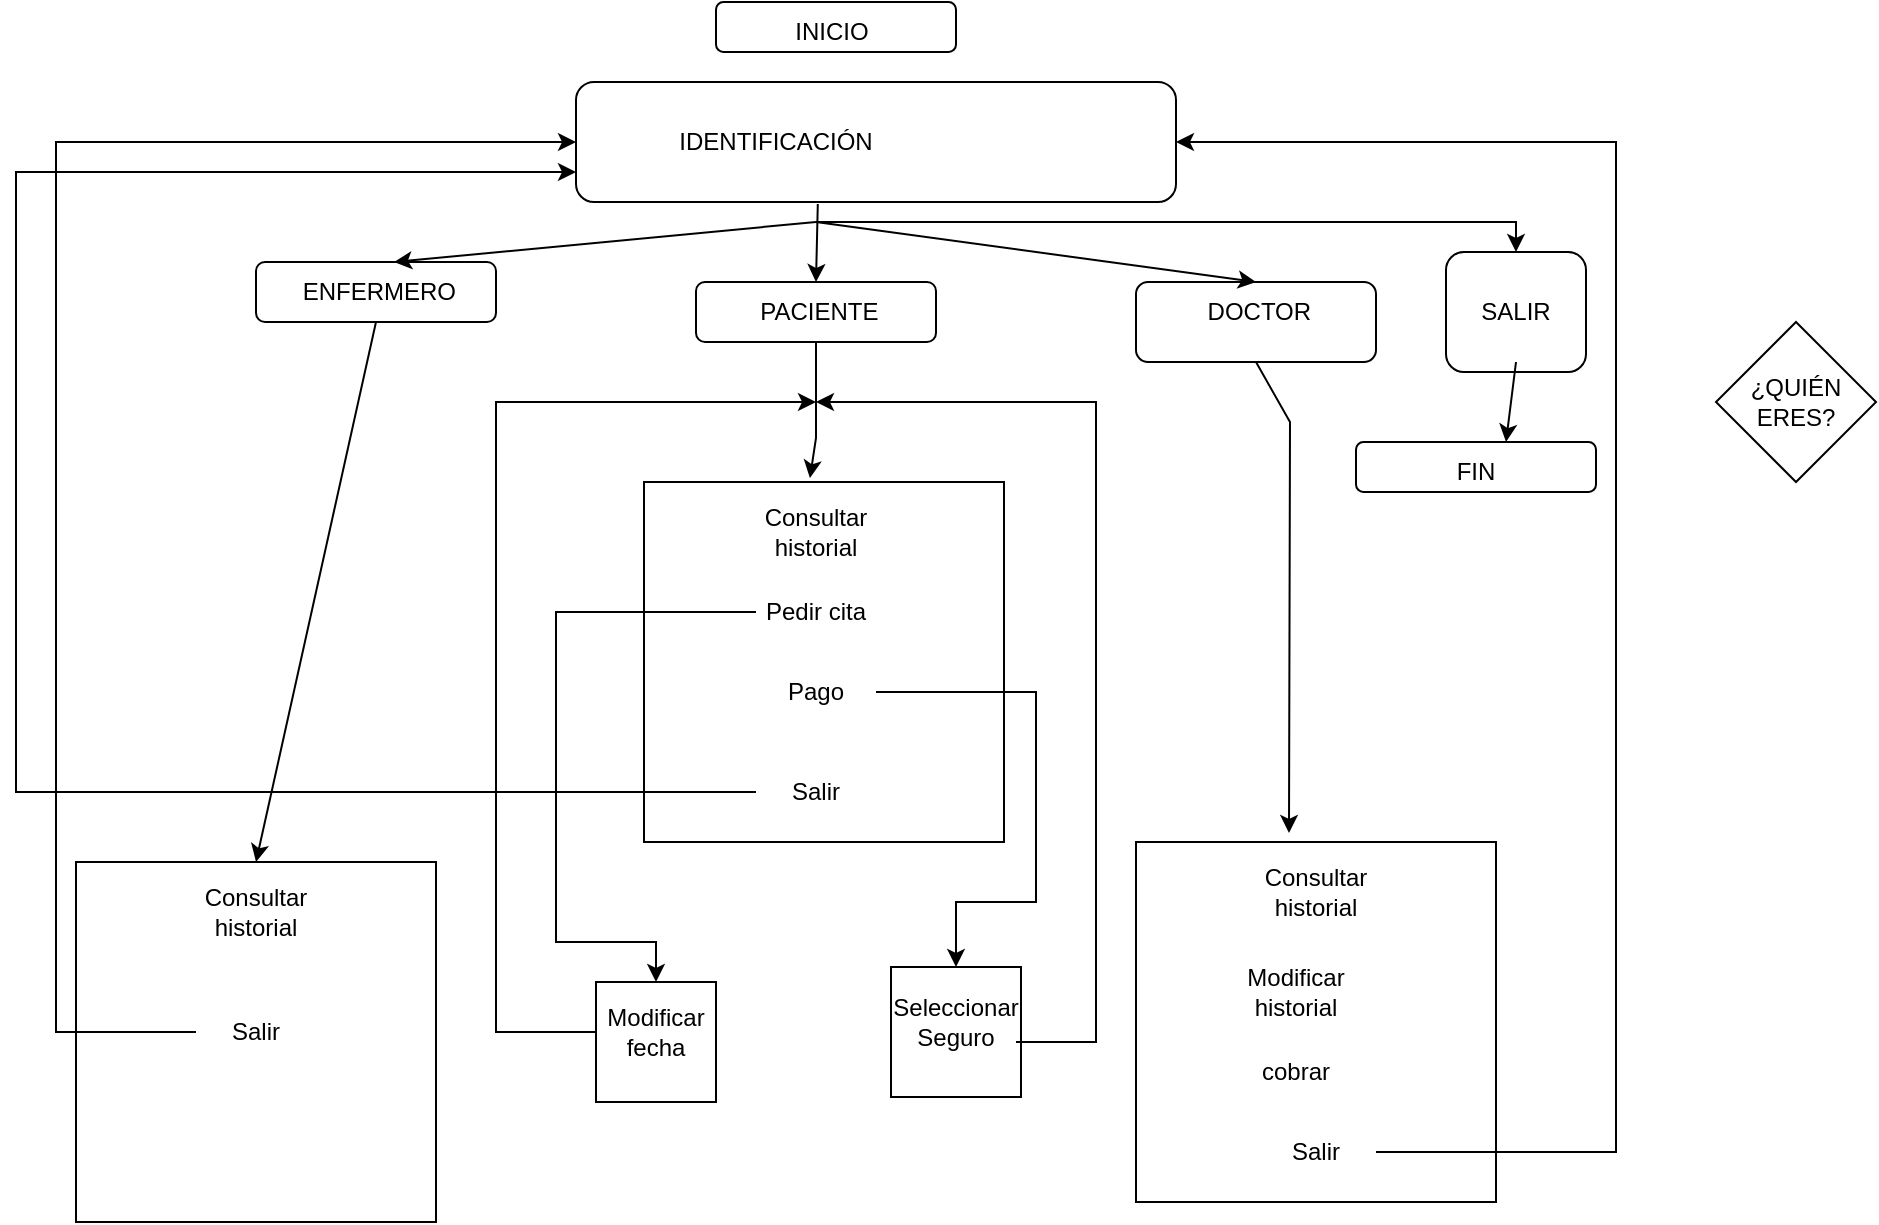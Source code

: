 <mxfile version="16.5.1" type="device"><diagram id="cNf9Y46AoSaL_wzR61jN" name="Página-1"><mxGraphModel dx="1021" dy="651" grid="1" gridSize="10" guides="1" tooltips="1" connect="1" arrows="1" fold="1" page="1" pageScale="1" pageWidth="827" pageHeight="1169" math="0" shadow="0"><root><mxCell id="0"/><mxCell id="1" parent="0"/><mxCell id="OWxvko6_gMH-jTa4X0hy-51" value="" style="rounded=1;whiteSpace=wrap;html=1;" vertex="1" parent="1"><mxGeometry x="360" y="10" width="120" height="25" as="geometry"/></mxCell><mxCell id="OWxvko6_gMH-jTa4X0hy-48" value="" style="rounded=1;whiteSpace=wrap;html=1;" vertex="1" parent="1"><mxGeometry x="725" y="135" width="70" height="60" as="geometry"/></mxCell><mxCell id="OWxvko6_gMH-jTa4X0hy-47" value="" style="rounded=1;whiteSpace=wrap;html=1;" vertex="1" parent="1"><mxGeometry x="570" y="150" width="120" height="40" as="geometry"/></mxCell><mxCell id="OWxvko6_gMH-jTa4X0hy-46" value="" style="rounded=1;whiteSpace=wrap;html=1;" vertex="1" parent="1"><mxGeometry x="350" y="150" width="120" height="30" as="geometry"/></mxCell><mxCell id="OWxvko6_gMH-jTa4X0hy-45" value="" style="rounded=1;whiteSpace=wrap;html=1;" vertex="1" parent="1"><mxGeometry x="130" y="140" width="120" height="30" as="geometry"/></mxCell><mxCell id="OWxvko6_gMH-jTa4X0hy-2" value="" style="rounded=1;whiteSpace=wrap;html=1;" vertex="1" parent="1"><mxGeometry x="290" y="50" width="300" height="60" as="geometry"/></mxCell><mxCell id="OWxvko6_gMH-jTa4X0hy-3" value="IDENTIFICACIÓN" style="text;html=1;strokeColor=none;fillColor=none;align=center;verticalAlign=middle;whiteSpace=wrap;rounded=0;" vertex="1" parent="1"><mxGeometry x="360" y="65" width="60" height="30" as="geometry"/></mxCell><mxCell id="OWxvko6_gMH-jTa4X0hy-4" value="&amp;nbsp;DOCTOR" style="text;html=1;strokeColor=none;fillColor=none;align=center;verticalAlign=middle;whiteSpace=wrap;rounded=0;" vertex="1" parent="1"><mxGeometry x="600" y="150" width="60" height="30" as="geometry"/></mxCell><mxCell id="OWxvko6_gMH-jTa4X0hy-5" value="&amp;nbsp;ENFERMERO" style="text;html=1;strokeColor=none;fillColor=none;align=center;verticalAlign=middle;whiteSpace=wrap;rounded=0;" vertex="1" parent="1"><mxGeometry x="160" y="140" width="60" height="30" as="geometry"/></mxCell><mxCell id="OWxvko6_gMH-jTa4X0hy-6" value="&amp;nbsp;PACIENTE" style="text;html=1;strokeColor=none;fillColor=none;align=center;verticalAlign=middle;whiteSpace=wrap;rounded=0;" vertex="1" parent="1"><mxGeometry x="380" y="150" width="60" height="30" as="geometry"/></mxCell><mxCell id="OWxvko6_gMH-jTa4X0hy-7" value="SALIR" style="text;html=1;strokeColor=none;fillColor=none;align=center;verticalAlign=middle;whiteSpace=wrap;rounded=0;" vertex="1" parent="1"><mxGeometry x="730" y="150" width="60" height="30" as="geometry"/></mxCell><mxCell id="OWxvko6_gMH-jTa4X0hy-10" value="" style="endArrow=classic;html=1;rounded=0;entryX=0.425;entryY=-0.025;entryDx=0;entryDy=0;entryPerimeter=0;exitX=0.5;exitY=1;exitDx=0;exitDy=0;" edge="1" parent="1" source="OWxvko6_gMH-jTa4X0hy-47" target="OWxvko6_gMH-jTa4X0hy-12"><mxGeometry width="50" height="50" relative="1" as="geometry"><mxPoint x="640" y="190" as="sourcePoint"/><mxPoint x="670" y="155" as="targetPoint"/><Array as="points"><mxPoint x="647" y="220"/></Array></mxGeometry></mxCell><mxCell id="OWxvko6_gMH-jTa4X0hy-12" value="" style="whiteSpace=wrap;html=1;aspect=fixed;" vertex="1" parent="1"><mxGeometry x="570" y="430" width="180" height="180" as="geometry"/></mxCell><mxCell id="OWxvko6_gMH-jTa4X0hy-14" value="Consultar historial" style="text;html=1;strokeColor=none;fillColor=none;align=center;verticalAlign=middle;whiteSpace=wrap;rounded=0;" vertex="1" parent="1"><mxGeometry x="630" y="440" width="60" height="30" as="geometry"/></mxCell><mxCell id="OWxvko6_gMH-jTa4X0hy-15" value="Modificar historial" style="text;html=1;strokeColor=none;fillColor=none;align=center;verticalAlign=middle;whiteSpace=wrap;rounded=0;" vertex="1" parent="1"><mxGeometry x="620" y="490" width="60" height="30" as="geometry"/></mxCell><mxCell id="OWxvko6_gMH-jTa4X0hy-16" value="cobrar" style="text;html=1;strokeColor=none;fillColor=none;align=center;verticalAlign=middle;whiteSpace=wrap;rounded=0;" vertex="1" parent="1"><mxGeometry x="620" y="530" width="60" height="30" as="geometry"/></mxCell><mxCell id="OWxvko6_gMH-jTa4X0hy-17" value="Salir" style="text;html=1;strokeColor=none;fillColor=none;align=center;verticalAlign=middle;whiteSpace=wrap;rounded=0;" vertex="1" parent="1"><mxGeometry x="630" y="570" width="60" height="30" as="geometry"/></mxCell><mxCell id="OWxvko6_gMH-jTa4X0hy-18" value="" style="endArrow=classic;html=1;rounded=0;exitX=0.5;exitY=1;exitDx=0;exitDy=0;entryX=0.5;entryY=0;entryDx=0;entryDy=0;" edge="1" parent="1" source="OWxvko6_gMH-jTa4X0hy-5" target="OWxvko6_gMH-jTa4X0hy-19"><mxGeometry width="50" height="50" relative="1" as="geometry"><mxPoint x="420" y="380" as="sourcePoint"/><mxPoint x="130" y="430" as="targetPoint"/><Array as="points"/></mxGeometry></mxCell><mxCell id="OWxvko6_gMH-jTa4X0hy-19" value="" style="whiteSpace=wrap;html=1;aspect=fixed;" vertex="1" parent="1"><mxGeometry x="40" y="440" width="180" height="180" as="geometry"/></mxCell><mxCell id="OWxvko6_gMH-jTa4X0hy-20" value="Consultar historial" style="text;html=1;strokeColor=none;fillColor=none;align=center;verticalAlign=middle;whiteSpace=wrap;rounded=0;" vertex="1" parent="1"><mxGeometry x="100" y="450" width="60" height="30" as="geometry"/></mxCell><mxCell id="OWxvko6_gMH-jTa4X0hy-23" value="Salir" style="text;html=1;strokeColor=none;fillColor=none;align=center;verticalAlign=middle;whiteSpace=wrap;rounded=0;" vertex="1" parent="1"><mxGeometry x="100" y="510" width="60" height="30" as="geometry"/></mxCell><mxCell id="OWxvko6_gMH-jTa4X0hy-24" value="" style="endArrow=classic;html=1;rounded=0;exitX=0.5;exitY=1;exitDx=0;exitDy=0;entryX=0.461;entryY=-0.011;entryDx=0;entryDy=0;entryPerimeter=0;" edge="1" parent="1" source="OWxvko6_gMH-jTa4X0hy-6" target="OWxvko6_gMH-jTa4X0hy-25"><mxGeometry width="50" height="50" relative="1" as="geometry"><mxPoint x="390" y="227.5" as="sourcePoint"/><mxPoint x="300" y="430" as="targetPoint"/><Array as="points"><mxPoint x="410" y="228"/></Array></mxGeometry></mxCell><mxCell id="OWxvko6_gMH-jTa4X0hy-25" value="" style="whiteSpace=wrap;html=1;aspect=fixed;" vertex="1" parent="1"><mxGeometry x="324" y="250" width="180" height="180" as="geometry"/></mxCell><mxCell id="OWxvko6_gMH-jTa4X0hy-26" value="Consultar historial" style="text;html=1;strokeColor=none;fillColor=none;align=center;verticalAlign=middle;whiteSpace=wrap;rounded=0;" vertex="1" parent="1"><mxGeometry x="380" y="260" width="60" height="30" as="geometry"/></mxCell><mxCell id="OWxvko6_gMH-jTa4X0hy-27" value="Pedir cita" style="text;html=1;strokeColor=none;fillColor=none;align=center;verticalAlign=middle;whiteSpace=wrap;rounded=0;" vertex="1" parent="1"><mxGeometry x="380" y="300" width="60" height="30" as="geometry"/></mxCell><mxCell id="OWxvko6_gMH-jTa4X0hy-28" value="Pago" style="text;html=1;strokeColor=none;fillColor=none;align=center;verticalAlign=middle;whiteSpace=wrap;rounded=0;" vertex="1" parent="1"><mxGeometry x="380" y="340" width="60" height="30" as="geometry"/></mxCell><mxCell id="OWxvko6_gMH-jTa4X0hy-29" value="Salir" style="text;html=1;strokeColor=none;fillColor=none;align=center;verticalAlign=middle;whiteSpace=wrap;rounded=0;" vertex="1" parent="1"><mxGeometry x="380" y="390" width="60" height="30" as="geometry"/></mxCell><mxCell id="OWxvko6_gMH-jTa4X0hy-30" value="" style="endArrow=classic;html=1;rounded=0;exitX=0;exitY=0.5;exitDx=0;exitDy=0;entryX=0.5;entryY=0;entryDx=0;entryDy=0;" edge="1" parent="1" source="OWxvko6_gMH-jTa4X0hy-27" target="OWxvko6_gMH-jTa4X0hy-32"><mxGeometry width="50" height="50" relative="1" as="geometry"><mxPoint x="430" y="540" as="sourcePoint"/><mxPoint x="240" y="680" as="targetPoint"/><Array as="points"><mxPoint x="280" y="315"/><mxPoint x="280" y="480"/><mxPoint x="330" y="480"/></Array></mxGeometry></mxCell><mxCell id="OWxvko6_gMH-jTa4X0hy-32" value="" style="whiteSpace=wrap;html=1;aspect=fixed;" vertex="1" parent="1"><mxGeometry x="300" y="500" width="60" height="60" as="geometry"/></mxCell><mxCell id="OWxvko6_gMH-jTa4X0hy-33" value="Modificar fecha" style="text;html=1;strokeColor=none;fillColor=none;align=center;verticalAlign=middle;whiteSpace=wrap;rounded=0;" vertex="1" parent="1"><mxGeometry x="300" y="510" width="60" height="30" as="geometry"/></mxCell><mxCell id="OWxvko6_gMH-jTa4X0hy-34" value="" style="endArrow=classic;html=1;rounded=0;exitX=1;exitY=0.5;exitDx=0;exitDy=0;entryX=0.5;entryY=0;entryDx=0;entryDy=0;" edge="1" parent="1" source="OWxvko6_gMH-jTa4X0hy-28" target="OWxvko6_gMH-jTa4X0hy-36"><mxGeometry width="50" height="50" relative="1" as="geometry"><mxPoint x="730" y="510" as="sourcePoint"/><mxPoint x="470" y="655" as="targetPoint"/><Array as="points"><mxPoint x="520" y="355"/><mxPoint x="520" y="460"/><mxPoint x="480" y="460"/></Array></mxGeometry></mxCell><mxCell id="OWxvko6_gMH-jTa4X0hy-36" value="" style="whiteSpace=wrap;html=1;aspect=fixed;" vertex="1" parent="1"><mxGeometry x="447.5" y="492.5" width="65" height="65" as="geometry"/></mxCell><mxCell id="OWxvko6_gMH-jTa4X0hy-37" value="Seleccionar Seguro" style="text;html=1;strokeColor=none;fillColor=none;align=center;verticalAlign=middle;whiteSpace=wrap;rounded=0;" vertex="1" parent="1"><mxGeometry x="450" y="505" width="60" height="30" as="geometry"/></mxCell><mxCell id="OWxvko6_gMH-jTa4X0hy-38" value="" style="endArrow=classic;html=1;rounded=0;entryX=0;entryY=0.5;entryDx=0;entryDy=0;exitX=0;exitY=0.5;exitDx=0;exitDy=0;" edge="1" parent="1" source="OWxvko6_gMH-jTa4X0hy-23" target="OWxvko6_gMH-jTa4X0hy-2"><mxGeometry width="50" height="50" relative="1" as="geometry"><mxPoint x="90" y="525" as="sourcePoint"/><mxPoint x="160" y="460" as="targetPoint"/><Array as="points"><mxPoint x="30" y="525"/><mxPoint x="30" y="270"/><mxPoint x="30" y="80"/></Array></mxGeometry></mxCell><mxCell id="OWxvko6_gMH-jTa4X0hy-39" value="" style="endArrow=classic;html=1;rounded=0;exitX=0;exitY=0.5;exitDx=0;exitDy=0;entryX=0;entryY=0.75;entryDx=0;entryDy=0;" edge="1" parent="1" source="OWxvko6_gMH-jTa4X0hy-29" target="OWxvko6_gMH-jTa4X0hy-2"><mxGeometry width="50" height="50" relative="1" as="geometry"><mxPoint x="170" y="535" as="sourcePoint"/><mxPoint x="300" y="90" as="targetPoint"/><Array as="points"><mxPoint x="280" y="405"/><mxPoint x="10" y="405"/><mxPoint x="10" y="95"/></Array></mxGeometry></mxCell><mxCell id="OWxvko6_gMH-jTa4X0hy-40" value="" style="endArrow=classic;html=1;rounded=0;entryX=1;entryY=0.5;entryDx=0;entryDy=0;" edge="1" parent="1" source="OWxvko6_gMH-jTa4X0hy-17" target="OWxvko6_gMH-jTa4X0hy-2"><mxGeometry width="50" height="50" relative="1" as="geometry"><mxPoint x="690" y="585" as="sourcePoint"/><mxPoint x="310" y="100" as="targetPoint"/><Array as="points"><mxPoint x="810" y="585"/><mxPoint x="810" y="280"/><mxPoint x="810" y="80"/></Array></mxGeometry></mxCell><mxCell id="OWxvko6_gMH-jTa4X0hy-42" value="" style="endArrow=classic;html=1;rounded=0;exitX=0.403;exitY=1.017;exitDx=0;exitDy=0;exitPerimeter=0;entryX=0.5;entryY=0;entryDx=0;entryDy=0;" edge="1" parent="1" source="OWxvko6_gMH-jTa4X0hy-2" target="OWxvko6_gMH-jTa4X0hy-6"><mxGeometry width="50" height="50" relative="1" as="geometry"><mxPoint x="420" y="310" as="sourcePoint"/><mxPoint x="470" y="260" as="targetPoint"/></mxGeometry></mxCell><mxCell id="OWxvko6_gMH-jTa4X0hy-43" value="" style="endArrow=classic;html=1;rounded=0;entryX=0.5;entryY=0;entryDx=0;entryDy=0;" edge="1" parent="1" target="OWxvko6_gMH-jTa4X0hy-4"><mxGeometry width="50" height="50" relative="1" as="geometry"><mxPoint x="410" y="120" as="sourcePoint"/><mxPoint x="470" y="260" as="targetPoint"/></mxGeometry></mxCell><mxCell id="OWxvko6_gMH-jTa4X0hy-44" value="" style="endArrow=classic;html=1;rounded=0;entryX=0.65;entryY=0;entryDx=0;entryDy=0;entryPerimeter=0;" edge="1" parent="1" target="OWxvko6_gMH-jTa4X0hy-5"><mxGeometry width="50" height="50" relative="1" as="geometry"><mxPoint x="410" y="120" as="sourcePoint"/><mxPoint x="470" y="260" as="targetPoint"/></mxGeometry></mxCell><mxCell id="OWxvko6_gMH-jTa4X0hy-49" value="" style="endArrow=classic;html=1;rounded=0;entryX=0.5;entryY=0;entryDx=0;entryDy=0;" edge="1" parent="1" target="OWxvko6_gMH-jTa4X0hy-48"><mxGeometry width="50" height="50" relative="1" as="geometry"><mxPoint x="410" y="120" as="sourcePoint"/><mxPoint x="760" y="120" as="targetPoint"/><Array as="points"><mxPoint x="760" y="120"/></Array></mxGeometry></mxCell><mxCell id="OWxvko6_gMH-jTa4X0hy-50" value="INICIO" style="text;html=1;strokeColor=none;fillColor=none;align=center;verticalAlign=middle;whiteSpace=wrap;rounded=0;" vertex="1" parent="1"><mxGeometry x="387.5" y="10" width="60" height="30" as="geometry"/></mxCell><mxCell id="OWxvko6_gMH-jTa4X0hy-52" value="" style="rounded=1;whiteSpace=wrap;html=1;" vertex="1" parent="1"><mxGeometry x="680" y="230" width="120" height="25" as="geometry"/></mxCell><mxCell id="OWxvko6_gMH-jTa4X0hy-53" value="FIN" style="text;html=1;strokeColor=none;fillColor=none;align=center;verticalAlign=middle;whiteSpace=wrap;rounded=0;" vertex="1" parent="1"><mxGeometry x="710" y="230" width="60" height="30" as="geometry"/></mxCell><mxCell id="OWxvko6_gMH-jTa4X0hy-54" value="" style="endArrow=classic;html=1;rounded=0;entryX=0.75;entryY=0;entryDx=0;entryDy=0;" edge="1" parent="1" target="OWxvko6_gMH-jTa4X0hy-53"><mxGeometry width="50" height="50" relative="1" as="geometry"><mxPoint x="760" y="190" as="sourcePoint"/><mxPoint x="755" y="220" as="targetPoint"/></mxGeometry></mxCell><mxCell id="OWxvko6_gMH-jTa4X0hy-55" value="" style="endArrow=classic;html=1;rounded=0;exitX=0;exitY=0.5;exitDx=0;exitDy=0;" edge="1" parent="1" source="OWxvko6_gMH-jTa4X0hy-33"><mxGeometry width="50" height="50" relative="1" as="geometry"><mxPoint x="430" y="430" as="sourcePoint"/><mxPoint x="410" y="210" as="targetPoint"/><Array as="points"><mxPoint x="250" y="525"/><mxPoint x="250" y="210"/></Array></mxGeometry></mxCell><mxCell id="OWxvko6_gMH-jTa4X0hy-56" value="" style="endArrow=classic;html=1;rounded=0;" edge="1" parent="1"><mxGeometry width="50" height="50" relative="1" as="geometry"><mxPoint x="510" y="530" as="sourcePoint"/><mxPoint x="410" y="210" as="targetPoint"/><Array as="points"><mxPoint x="550" y="530"/><mxPoint x="550" y="210"/></Array></mxGeometry></mxCell><mxCell id="OWxvko6_gMH-jTa4X0hy-57" value="" style="rhombus;whiteSpace=wrap;html=1;" vertex="1" parent="1"><mxGeometry x="860" y="170" width="80" height="80" as="geometry"/></mxCell><mxCell id="OWxvko6_gMH-jTa4X0hy-58" value="¿QUIÉN ERES?" style="text;html=1;strokeColor=none;fillColor=none;align=center;verticalAlign=middle;whiteSpace=wrap;rounded=0;" vertex="1" parent="1"><mxGeometry x="870" y="195" width="60" height="30" as="geometry"/></mxCell></root></mxGraphModel></diagram></mxfile>